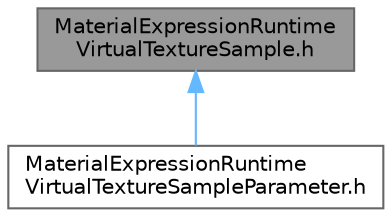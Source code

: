digraph "MaterialExpressionRuntimeVirtualTextureSample.h"
{
 // INTERACTIVE_SVG=YES
 // LATEX_PDF_SIZE
  bgcolor="transparent";
  edge [fontname=Helvetica,fontsize=10,labelfontname=Helvetica,labelfontsize=10];
  node [fontname=Helvetica,fontsize=10,shape=box,height=0.2,width=0.4];
  Node1 [id="Node000001",label="MaterialExpressionRuntime\lVirtualTextureSample.h",height=0.2,width=0.4,color="gray40", fillcolor="grey60", style="filled", fontcolor="black",tooltip=" "];
  Node1 -> Node2 [id="edge1_Node000001_Node000002",dir="back",color="steelblue1",style="solid",tooltip=" "];
  Node2 [id="Node000002",label="MaterialExpressionRuntime\lVirtualTextureSampleParameter.h",height=0.2,width=0.4,color="grey40", fillcolor="white", style="filled",URL="$d5/d3d/MaterialExpressionRuntimeVirtualTextureSampleParameter_8h.html",tooltip=" "];
}
